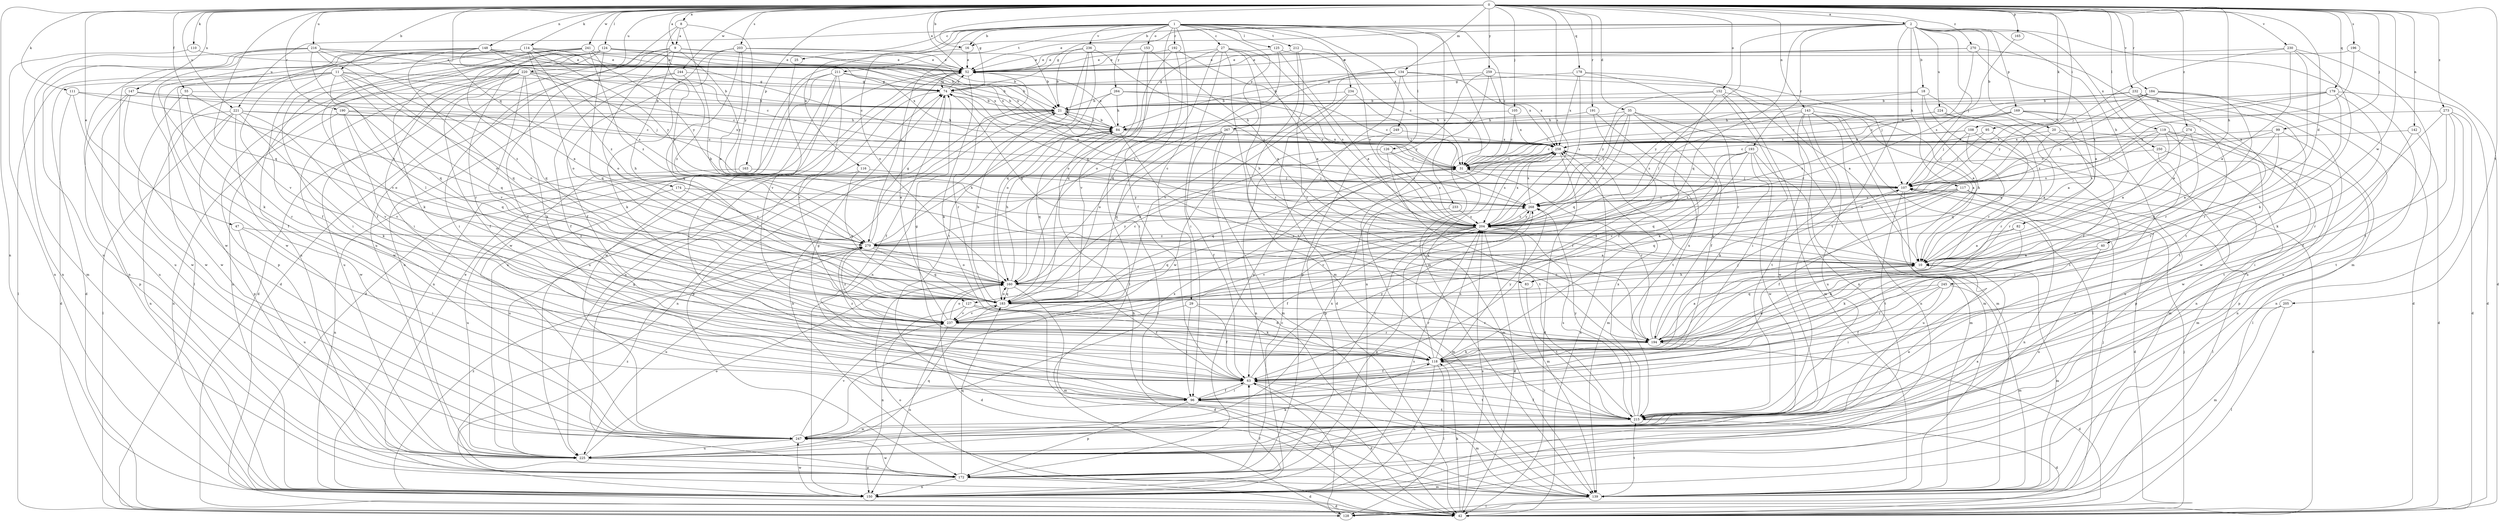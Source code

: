 strict digraph  {
0;
1;
2;
8;
9;
10;
11;
16;
18;
20;
21;
25;
27;
29;
31;
35;
40;
42;
47;
52;
55;
63;
74;
82;
83;
84;
95;
96;
99;
105;
107;
108;
110;
111;
114;
116;
117;
118;
119;
124;
125;
126;
127;
128;
134;
139;
142;
143;
147;
148;
150;
152;
153;
160;
163;
165;
169;
172;
174;
178;
179;
183;
184;
190;
191;
192;
193;
194;
196;
203;
204;
205;
211;
212;
215;
216;
220;
221;
224;
225;
230;
232;
233;
234;
236;
237;
241;
244;
245;
247;
249;
250;
258;
259;
264;
267;
268;
270;
273;
274;
279;
0 -> 2  [label=a];
0 -> 8  [label=a];
0 -> 9  [label=a];
0 -> 11  [label=b];
0 -> 16  [label=b];
0 -> 35  [label=d];
0 -> 40  [label=d];
0 -> 47  [label=e];
0 -> 52  [label=e];
0 -> 55  [label=f];
0 -> 74  [label=g];
0 -> 82  [label=h];
0 -> 95  [label=i];
0 -> 99  [label=j];
0 -> 105  [label=j];
0 -> 108  [label=k];
0 -> 110  [label=k];
0 -> 111  [label=k];
0 -> 114  [label=k];
0 -> 119  [label=l];
0 -> 124  [label=l];
0 -> 134  [label=m];
0 -> 142  [label=n];
0 -> 143  [label=n];
0 -> 147  [label=n];
0 -> 148  [label=n];
0 -> 150  [label=n];
0 -> 152  [label=o];
0 -> 163  [label=p];
0 -> 165  [label=p];
0 -> 174  [label=q];
0 -> 178  [label=q];
0 -> 179  [label=q];
0 -> 183  [label=q];
0 -> 184  [label=r];
0 -> 190  [label=r];
0 -> 191  [label=r];
0 -> 196  [label=s];
0 -> 203  [label=s];
0 -> 204  [label=s];
0 -> 205  [label=t];
0 -> 216  [label=u];
0 -> 220  [label=u];
0 -> 221  [label=u];
0 -> 230  [label=v];
0 -> 232  [label=v];
0 -> 241  [label=w];
0 -> 244  [label=w];
0 -> 245  [label=w];
0 -> 259  [label=y];
0 -> 270  [label=z];
0 -> 273  [label=z];
0 -> 274  [label=z];
1 -> 16  [label=b];
1 -> 25  [label=c];
1 -> 27  [label=c];
1 -> 29  [label=c];
1 -> 31  [label=c];
1 -> 63  [label=f];
1 -> 116  [label=k];
1 -> 125  [label=l];
1 -> 126  [label=l];
1 -> 139  [label=m];
1 -> 153  [label=o];
1 -> 160  [label=o];
1 -> 192  [label=r];
1 -> 211  [label=t];
1 -> 212  [label=t];
1 -> 221  [label=u];
1 -> 233  [label=v];
1 -> 234  [label=v];
1 -> 236  [label=v];
1 -> 249  [label=x];
1 -> 264  [label=y];
1 -> 267  [label=y];
1 -> 279  [label=z];
2 -> 16  [label=b];
2 -> 18  [label=b];
2 -> 20  [label=b];
2 -> 52  [label=e];
2 -> 74  [label=g];
2 -> 82  [label=h];
2 -> 107  [label=j];
2 -> 117  [label=k];
2 -> 127  [label=l];
2 -> 139  [label=m];
2 -> 169  [label=p];
2 -> 183  [label=q];
2 -> 193  [label=r];
2 -> 215  [label=t];
2 -> 224  [label=u];
2 -> 250  [label=x];
8 -> 9  [label=a];
8 -> 83  [label=h];
8 -> 225  [label=u];
8 -> 268  [label=y];
8 -> 279  [label=z];
9 -> 21  [label=b];
9 -> 42  [label=d];
9 -> 52  [label=e];
9 -> 63  [label=f];
9 -> 83  [label=h];
9 -> 96  [label=i];
9 -> 160  [label=o];
9 -> 268  [label=y];
10 -> 74  [label=g];
10 -> 83  [label=h];
10 -> 118  [label=k];
10 -> 139  [label=m];
10 -> 160  [label=o];
11 -> 31  [label=c];
11 -> 42  [label=d];
11 -> 63  [label=f];
11 -> 74  [label=g];
11 -> 127  [label=l];
11 -> 128  [label=l];
11 -> 160  [label=o];
11 -> 183  [label=q];
11 -> 225  [label=u];
11 -> 279  [label=z];
16 -> 52  [label=e];
16 -> 247  [label=w];
18 -> 21  [label=b];
18 -> 63  [label=f];
18 -> 83  [label=h];
18 -> 194  [label=r];
18 -> 268  [label=y];
20 -> 10  [label=a];
20 -> 139  [label=m];
20 -> 172  [label=p];
20 -> 258  [label=x];
21 -> 84  [label=h];
21 -> 150  [label=n];
21 -> 172  [label=p];
25 -> 237  [label=v];
27 -> 10  [label=a];
27 -> 52  [label=e];
27 -> 96  [label=i];
27 -> 160  [label=o];
27 -> 183  [label=q];
27 -> 194  [label=r];
27 -> 204  [label=s];
27 -> 215  [label=t];
29 -> 63  [label=f];
29 -> 96  [label=i];
29 -> 194  [label=r];
29 -> 237  [label=v];
31 -> 107  [label=j];
31 -> 139  [label=m];
31 -> 183  [label=q];
31 -> 194  [label=r];
35 -> 63  [label=f];
35 -> 84  [label=h];
35 -> 118  [label=k];
35 -> 139  [label=m];
35 -> 183  [label=q];
35 -> 204  [label=s];
35 -> 268  [label=y];
40 -> 10  [label=a];
40 -> 118  [label=k];
40 -> 225  [label=u];
42 -> 107  [label=j];
42 -> 118  [label=k];
42 -> 160  [label=o];
42 -> 204  [label=s];
42 -> 258  [label=x];
47 -> 96  [label=i];
47 -> 225  [label=u];
47 -> 279  [label=z];
52 -> 74  [label=g];
52 -> 118  [label=k];
52 -> 194  [label=r];
52 -> 225  [label=u];
52 -> 247  [label=w];
55 -> 21  [label=b];
55 -> 160  [label=o];
55 -> 194  [label=r];
55 -> 247  [label=w];
63 -> 42  [label=d];
63 -> 96  [label=i];
63 -> 215  [label=t];
63 -> 268  [label=y];
74 -> 21  [label=b];
74 -> 52  [label=e];
74 -> 63  [label=f];
74 -> 225  [label=u];
82 -> 10  [label=a];
82 -> 118  [label=k];
82 -> 279  [label=z];
83 -> 215  [label=t];
84 -> 21  [label=b];
84 -> 52  [label=e];
84 -> 183  [label=q];
84 -> 194  [label=r];
84 -> 258  [label=x];
95 -> 10  [label=a];
95 -> 107  [label=j];
95 -> 258  [label=x];
96 -> 63  [label=f];
96 -> 74  [label=g];
96 -> 139  [label=m];
96 -> 172  [label=p];
96 -> 215  [label=t];
99 -> 10  [label=a];
99 -> 31  [label=c];
99 -> 128  [label=l];
99 -> 194  [label=r];
99 -> 258  [label=x];
105 -> 31  [label=c];
105 -> 84  [label=h];
105 -> 258  [label=x];
107 -> 31  [label=c];
107 -> 42  [label=d];
107 -> 74  [label=g];
107 -> 128  [label=l];
107 -> 183  [label=q];
107 -> 215  [label=t];
107 -> 225  [label=u];
107 -> 268  [label=y];
108 -> 31  [label=c];
108 -> 107  [label=j];
108 -> 183  [label=q];
108 -> 247  [label=w];
108 -> 258  [label=x];
110 -> 52  [label=e];
110 -> 150  [label=n];
111 -> 21  [label=b];
111 -> 42  [label=d];
111 -> 204  [label=s];
111 -> 247  [label=w];
114 -> 21  [label=b];
114 -> 52  [label=e];
114 -> 63  [label=f];
114 -> 128  [label=l];
114 -> 150  [label=n];
114 -> 160  [label=o];
114 -> 247  [label=w];
114 -> 258  [label=x];
114 -> 268  [label=y];
114 -> 279  [label=z];
116 -> 107  [label=j];
116 -> 183  [label=q];
116 -> 225  [label=u];
117 -> 42  [label=d];
117 -> 63  [label=f];
117 -> 150  [label=n];
117 -> 160  [label=o];
117 -> 204  [label=s];
117 -> 268  [label=y];
118 -> 63  [label=f];
118 -> 74  [label=g];
118 -> 128  [label=l];
118 -> 150  [label=n];
118 -> 204  [label=s];
118 -> 215  [label=t];
118 -> 258  [label=x];
118 -> 268  [label=y];
118 -> 279  [label=z];
119 -> 10  [label=a];
119 -> 107  [label=j];
119 -> 150  [label=n];
119 -> 172  [label=p];
119 -> 204  [label=s];
119 -> 225  [label=u];
119 -> 258  [label=x];
124 -> 52  [label=e];
124 -> 84  [label=h];
124 -> 96  [label=i];
124 -> 118  [label=k];
124 -> 172  [label=p];
124 -> 183  [label=q];
124 -> 194  [label=r];
124 -> 225  [label=u];
124 -> 258  [label=x];
125 -> 10  [label=a];
125 -> 31  [label=c];
125 -> 52  [label=e];
125 -> 160  [label=o];
126 -> 31  [label=c];
126 -> 160  [label=o];
126 -> 204  [label=s];
126 -> 215  [label=t];
127 -> 42  [label=d];
127 -> 118  [label=k];
127 -> 150  [label=n];
127 -> 237  [label=v];
128 -> 63  [label=f];
134 -> 10  [label=a];
134 -> 31  [label=c];
134 -> 74  [label=g];
134 -> 172  [label=p];
134 -> 237  [label=v];
134 -> 258  [label=x];
134 -> 279  [label=z];
139 -> 21  [label=b];
139 -> 84  [label=h];
139 -> 107  [label=j];
139 -> 128  [label=l];
139 -> 215  [label=t];
142 -> 42  [label=d];
142 -> 96  [label=i];
142 -> 258  [label=x];
143 -> 10  [label=a];
143 -> 84  [label=h];
143 -> 128  [label=l];
143 -> 139  [label=m];
143 -> 150  [label=n];
143 -> 204  [label=s];
143 -> 215  [label=t];
143 -> 225  [label=u];
143 -> 247  [label=w];
147 -> 21  [label=b];
147 -> 31  [label=c];
147 -> 172  [label=p];
147 -> 225  [label=u];
147 -> 247  [label=w];
148 -> 31  [label=c];
148 -> 52  [label=e];
148 -> 84  [label=h];
148 -> 118  [label=k];
148 -> 183  [label=q];
148 -> 204  [label=s];
148 -> 237  [label=v];
148 -> 247  [label=w];
148 -> 258  [label=x];
150 -> 42  [label=d];
150 -> 63  [label=f];
150 -> 204  [label=s];
150 -> 247  [label=w];
150 -> 279  [label=z];
152 -> 10  [label=a];
152 -> 21  [label=b];
152 -> 63  [label=f];
152 -> 96  [label=i];
152 -> 139  [label=m];
152 -> 268  [label=y];
153 -> 10  [label=a];
153 -> 52  [label=e];
153 -> 128  [label=l];
153 -> 183  [label=q];
160 -> 31  [label=c];
160 -> 42  [label=d];
160 -> 63  [label=f];
160 -> 84  [label=h];
160 -> 139  [label=m];
160 -> 183  [label=q];
163 -> 107  [label=j];
163 -> 150  [label=n];
165 -> 204  [label=s];
169 -> 10  [label=a];
169 -> 84  [label=h];
169 -> 107  [label=j];
169 -> 150  [label=n];
169 -> 194  [label=r];
169 -> 204  [label=s];
172 -> 31  [label=c];
172 -> 42  [label=d];
172 -> 52  [label=e];
172 -> 74  [label=g];
172 -> 139  [label=m];
172 -> 150  [label=n];
172 -> 183  [label=q];
172 -> 247  [label=w];
172 -> 279  [label=z];
174 -> 225  [label=u];
174 -> 268  [label=y];
174 -> 279  [label=z];
178 -> 74  [label=g];
178 -> 150  [label=n];
178 -> 194  [label=r];
178 -> 204  [label=s];
178 -> 258  [label=x];
179 -> 21  [label=b];
179 -> 42  [label=d];
179 -> 107  [label=j];
179 -> 118  [label=k];
179 -> 194  [label=r];
179 -> 268  [label=y];
183 -> 21  [label=b];
183 -> 160  [label=o];
183 -> 194  [label=r];
183 -> 237  [label=v];
184 -> 21  [label=b];
184 -> 31  [label=c];
184 -> 42  [label=d];
184 -> 194  [label=r];
184 -> 225  [label=u];
184 -> 268  [label=y];
184 -> 279  [label=z];
190 -> 31  [label=c];
190 -> 84  [label=h];
190 -> 150  [label=n];
190 -> 183  [label=q];
190 -> 237  [label=v];
191 -> 63  [label=f];
191 -> 84  [label=h];
191 -> 215  [label=t];
192 -> 52  [label=e];
192 -> 96  [label=i];
192 -> 204  [label=s];
192 -> 237  [label=v];
193 -> 31  [label=c];
193 -> 118  [label=k];
193 -> 139  [label=m];
193 -> 183  [label=q];
193 -> 237  [label=v];
193 -> 247  [label=w];
193 -> 279  [label=z];
194 -> 10  [label=a];
194 -> 42  [label=d];
194 -> 107  [label=j];
194 -> 118  [label=k];
194 -> 258  [label=x];
196 -> 42  [label=d];
196 -> 52  [label=e];
196 -> 107  [label=j];
203 -> 10  [label=a];
203 -> 21  [label=b];
203 -> 52  [label=e];
203 -> 63  [label=f];
203 -> 118  [label=k];
203 -> 183  [label=q];
204 -> 21  [label=b];
204 -> 42  [label=d];
204 -> 63  [label=f];
204 -> 74  [label=g];
204 -> 96  [label=i];
204 -> 139  [label=m];
204 -> 172  [label=p];
204 -> 183  [label=q];
204 -> 237  [label=v];
204 -> 258  [label=x];
204 -> 268  [label=y];
204 -> 279  [label=z];
205 -> 128  [label=l];
205 -> 139  [label=m];
205 -> 237  [label=v];
211 -> 42  [label=d];
211 -> 74  [label=g];
211 -> 84  [label=h];
211 -> 96  [label=i];
211 -> 150  [label=n];
211 -> 225  [label=u];
211 -> 237  [label=v];
212 -> 52  [label=e];
212 -> 139  [label=m];
212 -> 194  [label=r];
212 -> 204  [label=s];
215 -> 42  [label=d];
215 -> 63  [label=f];
215 -> 204  [label=s];
215 -> 247  [label=w];
215 -> 258  [label=x];
215 -> 268  [label=y];
216 -> 10  [label=a];
216 -> 31  [label=c];
216 -> 52  [label=e];
216 -> 139  [label=m];
216 -> 150  [label=n];
216 -> 160  [label=o];
216 -> 183  [label=q];
216 -> 225  [label=u];
220 -> 21  [label=b];
220 -> 42  [label=d];
220 -> 63  [label=f];
220 -> 74  [label=g];
220 -> 107  [label=j];
220 -> 118  [label=k];
220 -> 150  [label=n];
220 -> 225  [label=u];
220 -> 237  [label=v];
220 -> 247  [label=w];
221 -> 84  [label=h];
221 -> 118  [label=k];
221 -> 128  [label=l];
221 -> 150  [label=n];
221 -> 172  [label=p];
221 -> 237  [label=v];
221 -> 247  [label=w];
221 -> 258  [label=x];
224 -> 31  [label=c];
224 -> 84  [label=h];
224 -> 194  [label=r];
224 -> 215  [label=t];
225 -> 10  [label=a];
225 -> 118  [label=k];
225 -> 160  [label=o];
225 -> 172  [label=p];
225 -> 183  [label=q];
225 -> 258  [label=x];
230 -> 10  [label=a];
230 -> 52  [label=e];
230 -> 107  [label=j];
230 -> 118  [label=k];
230 -> 160  [label=o];
230 -> 215  [label=t];
232 -> 10  [label=a];
232 -> 21  [label=b];
232 -> 31  [label=c];
232 -> 215  [label=t];
232 -> 225  [label=u];
232 -> 247  [label=w];
233 -> 139  [label=m];
233 -> 204  [label=s];
234 -> 21  [label=b];
234 -> 42  [label=d];
234 -> 107  [label=j];
234 -> 247  [label=w];
236 -> 21  [label=b];
236 -> 52  [label=e];
236 -> 150  [label=n];
236 -> 183  [label=q];
236 -> 204  [label=s];
236 -> 215  [label=t];
237 -> 52  [label=e];
237 -> 150  [label=n];
237 -> 160  [label=o];
237 -> 194  [label=r];
237 -> 279  [label=z];
241 -> 52  [label=e];
241 -> 63  [label=f];
241 -> 96  [label=i];
241 -> 183  [label=q];
241 -> 237  [label=v];
241 -> 258  [label=x];
241 -> 268  [label=y];
241 -> 279  [label=z];
244 -> 63  [label=f];
244 -> 74  [label=g];
244 -> 225  [label=u];
244 -> 279  [label=z];
245 -> 63  [label=f];
245 -> 96  [label=i];
245 -> 139  [label=m];
245 -> 183  [label=q];
245 -> 194  [label=r];
247 -> 10  [label=a];
247 -> 225  [label=u];
247 -> 237  [label=v];
247 -> 258  [label=x];
249 -> 150  [label=n];
249 -> 204  [label=s];
249 -> 258  [label=x];
250 -> 31  [label=c];
250 -> 96  [label=i];
250 -> 139  [label=m];
258 -> 31  [label=c];
258 -> 42  [label=d];
258 -> 139  [label=m];
258 -> 172  [label=p];
258 -> 204  [label=s];
259 -> 74  [label=g];
259 -> 107  [label=j];
259 -> 150  [label=n];
259 -> 172  [label=p];
259 -> 258  [label=x];
264 -> 21  [label=b];
264 -> 31  [label=c];
264 -> 84  [label=h];
264 -> 160  [label=o];
264 -> 268  [label=y];
267 -> 42  [label=d];
267 -> 63  [label=f];
267 -> 139  [label=m];
267 -> 160  [label=o];
267 -> 183  [label=q];
267 -> 258  [label=x];
268 -> 204  [label=s];
268 -> 237  [label=v];
268 -> 258  [label=x];
270 -> 10  [label=a];
270 -> 52  [label=e];
270 -> 84  [label=h];
270 -> 204  [label=s];
270 -> 215  [label=t];
273 -> 42  [label=d];
273 -> 63  [label=f];
273 -> 84  [label=h];
273 -> 150  [label=n];
273 -> 194  [label=r];
273 -> 215  [label=t];
274 -> 183  [label=q];
274 -> 204  [label=s];
274 -> 215  [label=t];
274 -> 258  [label=x];
279 -> 10  [label=a];
279 -> 74  [label=g];
279 -> 84  [label=h];
279 -> 160  [label=o];
279 -> 183  [label=q];
279 -> 225  [label=u];
279 -> 268  [label=y];
}
